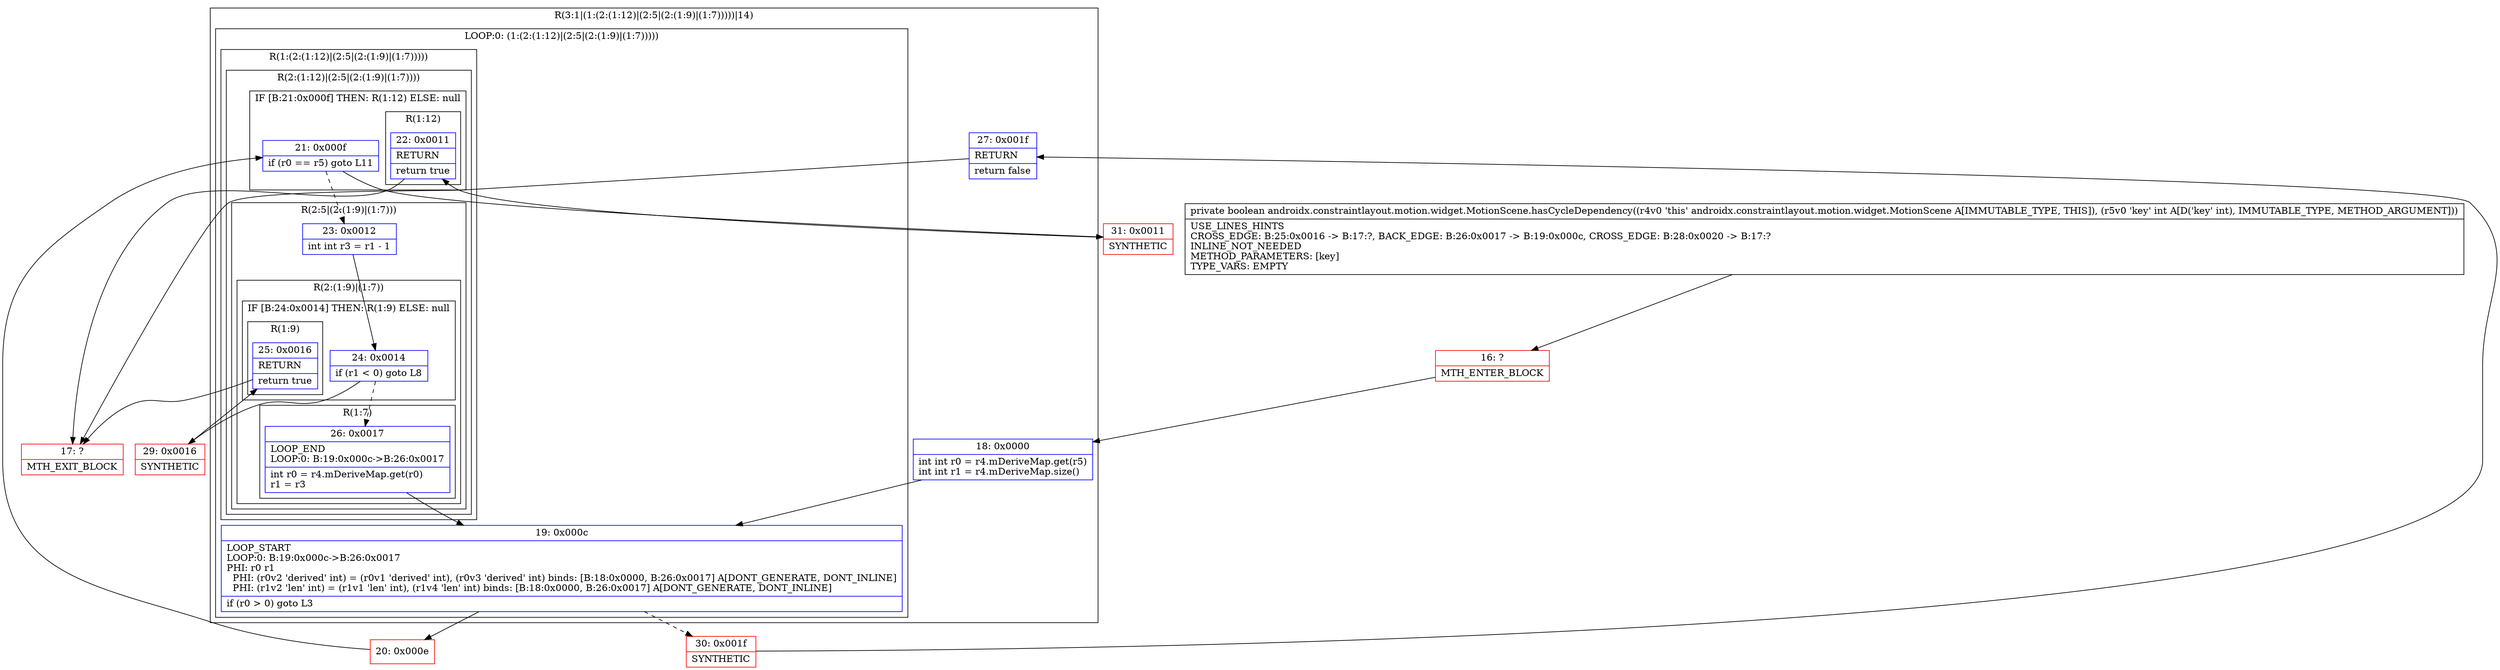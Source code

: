 digraph "CFG forandroidx.constraintlayout.motion.widget.MotionScene.hasCycleDependency(I)Z" {
subgraph cluster_Region_1497513077 {
label = "R(3:1|(1:(2:(1:12)|(2:5|(2:(1:9)|(1:7)))))|14)";
node [shape=record,color=blue];
Node_18 [shape=record,label="{18\:\ 0x0000|int int r0 = r4.mDeriveMap.get(r5)\lint int r1 = r4.mDeriveMap.size()\l}"];
subgraph cluster_LoopRegion_734061145 {
label = "LOOP:0: (1:(2:(1:12)|(2:5|(2:(1:9)|(1:7)))))";
node [shape=record,color=blue];
Node_19 [shape=record,label="{19\:\ 0x000c|LOOP_START\lLOOP:0: B:19:0x000c\-\>B:26:0x0017\lPHI: r0 r1 \l  PHI: (r0v2 'derived' int) = (r0v1 'derived' int), (r0v3 'derived' int) binds: [B:18:0x0000, B:26:0x0017] A[DONT_GENERATE, DONT_INLINE]\l  PHI: (r1v2 'len' int) = (r1v1 'len' int), (r1v4 'len' int) binds: [B:18:0x0000, B:26:0x0017] A[DONT_GENERATE, DONT_INLINE]\l|if (r0 \> 0) goto L3\l}"];
subgraph cluster_Region_581627474 {
label = "R(1:(2:(1:12)|(2:5|(2:(1:9)|(1:7)))))";
node [shape=record,color=blue];
subgraph cluster_Region_1720130980 {
label = "R(2:(1:12)|(2:5|(2:(1:9)|(1:7))))";
node [shape=record,color=blue];
subgraph cluster_IfRegion_1608220140 {
label = "IF [B:21:0x000f] THEN: R(1:12) ELSE: null";
node [shape=record,color=blue];
Node_21 [shape=record,label="{21\:\ 0x000f|if (r0 == r5) goto L11\l}"];
subgraph cluster_Region_1741266632 {
label = "R(1:12)";
node [shape=record,color=blue];
Node_22 [shape=record,label="{22\:\ 0x0011|RETURN\l|return true\l}"];
}
}
subgraph cluster_Region_389170166 {
label = "R(2:5|(2:(1:9)|(1:7)))";
node [shape=record,color=blue];
Node_23 [shape=record,label="{23\:\ 0x0012|int int r3 = r1 \- 1\l}"];
subgraph cluster_Region_932177441 {
label = "R(2:(1:9)|(1:7))";
node [shape=record,color=blue];
subgraph cluster_IfRegion_1544948383 {
label = "IF [B:24:0x0014] THEN: R(1:9) ELSE: null";
node [shape=record,color=blue];
Node_24 [shape=record,label="{24\:\ 0x0014|if (r1 \< 0) goto L8\l}"];
subgraph cluster_Region_1117931260 {
label = "R(1:9)";
node [shape=record,color=blue];
Node_25 [shape=record,label="{25\:\ 0x0016|RETURN\l|return true\l}"];
}
}
subgraph cluster_Region_1007615019 {
label = "R(1:7)";
node [shape=record,color=blue];
Node_26 [shape=record,label="{26\:\ 0x0017|LOOP_END\lLOOP:0: B:19:0x000c\-\>B:26:0x0017\l|int r0 = r4.mDeriveMap.get(r0)\lr1 = r3\l}"];
}
}
}
}
}
}
Node_27 [shape=record,label="{27\:\ 0x001f|RETURN\l|return false\l}"];
}
Node_16 [shape=record,color=red,label="{16\:\ ?|MTH_ENTER_BLOCK\l}"];
Node_20 [shape=record,color=red,label="{20\:\ 0x000e}"];
Node_29 [shape=record,color=red,label="{29\:\ 0x0016|SYNTHETIC\l}"];
Node_17 [shape=record,color=red,label="{17\:\ ?|MTH_EXIT_BLOCK\l}"];
Node_31 [shape=record,color=red,label="{31\:\ 0x0011|SYNTHETIC\l}"];
Node_30 [shape=record,color=red,label="{30\:\ 0x001f|SYNTHETIC\l}"];
MethodNode[shape=record,label="{private boolean androidx.constraintlayout.motion.widget.MotionScene.hasCycleDependency((r4v0 'this' androidx.constraintlayout.motion.widget.MotionScene A[IMMUTABLE_TYPE, THIS]), (r5v0 'key' int A[D('key' int), IMMUTABLE_TYPE, METHOD_ARGUMENT]))  | USE_LINES_HINTS\lCROSS_EDGE: B:25:0x0016 \-\> B:17:?, BACK_EDGE: B:26:0x0017 \-\> B:19:0x000c, CROSS_EDGE: B:28:0x0020 \-\> B:17:?\lINLINE_NOT_NEEDED\lMETHOD_PARAMETERS: [key]\lTYPE_VARS: EMPTY\l}"];
MethodNode -> Node_16;Node_18 -> Node_19;
Node_19 -> Node_20;
Node_19 -> Node_30[style=dashed];
Node_21 -> Node_23[style=dashed];
Node_21 -> Node_31;
Node_22 -> Node_17;
Node_23 -> Node_24;
Node_24 -> Node_26[style=dashed];
Node_24 -> Node_29;
Node_25 -> Node_17;
Node_26 -> Node_19;
Node_27 -> Node_17;
Node_16 -> Node_18;
Node_20 -> Node_21;
Node_29 -> Node_25;
Node_31 -> Node_22;
Node_30 -> Node_27;
}

